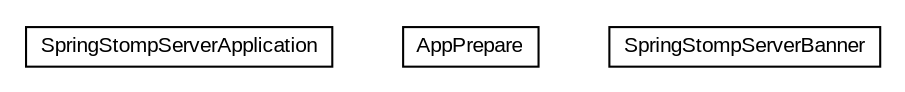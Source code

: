 #!/usr/local/bin/dot
#
# Class diagram 
# Generated by UMLGraph version R5_6-24-gf6e263 (http://www.umlgraph.org/)
#

digraph G {
	edge [fontname="arial",fontsize=10,labelfontname="arial",labelfontsize=10];
	node [fontname="arial",fontsize=10,shape=plaintext];
	nodesep=0.25;
	ranksep=0.5;
	// net.brabenetz.app.springstompserver.SpringStompServerApplication
	c7 [label=<<table title="net.brabenetz.app.springstompserver.SpringStompServerApplication" border="0" cellborder="1" cellspacing="0" cellpadding="2" port="p" href="./SpringStompServerApplication.html">
		<tr><td><table border="0" cellspacing="0" cellpadding="1">
<tr><td align="center" balign="center"> SpringStompServerApplication </td></tr>
		</table></td></tr>
		</table>>, URL="./SpringStompServerApplication.html", fontname="arial", fontcolor="black", fontsize=10.0];
	// net.brabenetz.app.springstompserver.SpringStompServerApplication.AppPrepare
	c8 [label=<<table title="net.brabenetz.app.springstompserver.SpringStompServerApplication.AppPrepare" border="0" cellborder="1" cellspacing="0" cellpadding="2" port="p" href="./SpringStompServerApplication.AppPrepare.html">
		<tr><td><table border="0" cellspacing="0" cellpadding="1">
<tr><td align="center" balign="center"> AppPrepare </td></tr>
		</table></td></tr>
		</table>>, URL="./SpringStompServerApplication.AppPrepare.html", fontname="arial", fontcolor="black", fontsize=10.0];
	// net.brabenetz.app.springstompserver.SpringStompServerBanner
	c9 [label=<<table title="net.brabenetz.app.springstompserver.SpringStompServerBanner" border="0" cellborder="1" cellspacing="0" cellpadding="2" port="p" href="./SpringStompServerBanner.html">
		<tr><td><table border="0" cellspacing="0" cellpadding="1">
<tr><td align="center" balign="center"> SpringStompServerBanner </td></tr>
		</table></td></tr>
		</table>>, URL="./SpringStompServerBanner.html", fontname="arial", fontcolor="black", fontsize=10.0];
}

